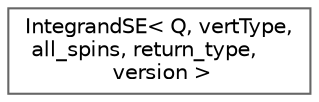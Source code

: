 digraph "Graphical Class Hierarchy"
{
 // INTERACTIVE_SVG=YES
 // LATEX_PDF_SIZE
  bgcolor="transparent";
  edge [fontname=Helvetica,fontsize=10,labelfontname=Helvetica,labelfontsize=10];
  node [fontname=Helvetica,fontsize=10,shape=box,height=0.2,width=0.4];
  rankdir="LR";
  Node0 [id="Node000000",label="IntegrandSE\< Q, vertType,\l all_spins, return_type,\l version \>",height=0.2,width=0.4,color="grey40", fillcolor="white", style="filled",URL="$d8/d2c/classIntegrandSE.html",tooltip=" "];
}
